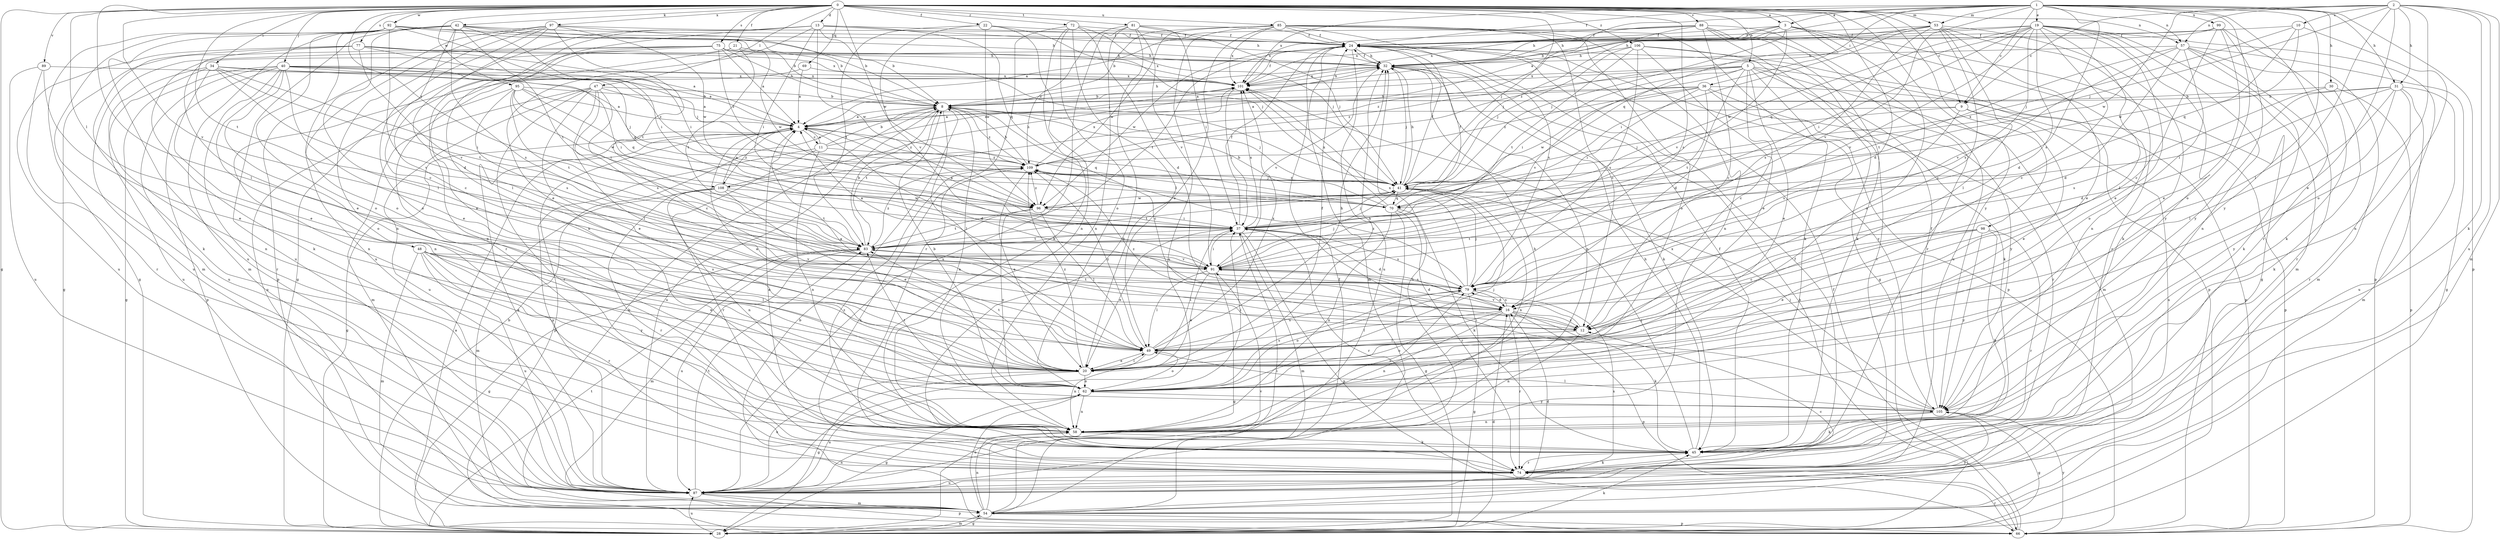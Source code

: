 strict digraph  {
0;
1;
2;
3;
4;
5;
8;
9;
10;
11;
12;
13;
16;
19;
20;
21;
22;
24;
28;
30;
31;
32;
34;
36;
37;
40;
41;
42;
45;
47;
48;
49;
53;
54;
57;
58;
62;
66;
69;
70;
72;
74;
75;
77;
79;
81;
83;
85;
87;
88;
89;
91;
92;
95;
96;
97;
98;
99;
101;
105;
106;
108;
109;
0 -> 3  [label=a];
0 -> 5  [label=b];
0 -> 9  [label=c];
0 -> 13  [label=d];
0 -> 16  [label=d];
0 -> 21  [label=f];
0 -> 22  [label=f];
0 -> 28  [label=g];
0 -> 34  [label=i];
0 -> 40  [label=j];
0 -> 41  [label=j];
0 -> 42  [label=k];
0 -> 47  [label=l];
0 -> 48  [label=l];
0 -> 49  [label=l];
0 -> 53  [label=m];
0 -> 57  [label=n];
0 -> 69  [label=q];
0 -> 70  [label=q];
0 -> 72  [label=r];
0 -> 75  [label=s];
0 -> 77  [label=s];
0 -> 79  [label=s];
0 -> 81  [label=t];
0 -> 83  [label=t];
0 -> 85  [label=u];
0 -> 88  [label=v];
0 -> 89  [label=v];
0 -> 91  [label=v];
0 -> 92  [label=w];
0 -> 95  [label=w];
0 -> 96  [label=w];
0 -> 97  [label=x];
0 -> 98  [label=x];
0 -> 105  [label=y];
0 -> 106  [label=z];
0 -> 108  [label=z];
1 -> 3  [label=a];
1 -> 4  [label=a];
1 -> 8  [label=b];
1 -> 9  [label=c];
1 -> 19  [label=e];
1 -> 24  [label=f];
1 -> 30  [label=h];
1 -> 31  [label=h];
1 -> 36  [label=i];
1 -> 53  [label=m];
1 -> 57  [label=n];
1 -> 62  [label=o];
1 -> 66  [label=p];
1 -> 74  [label=r];
1 -> 79  [label=s];
1 -> 91  [label=v];
1 -> 99  [label=x];
1 -> 101  [label=x];
1 -> 105  [label=y];
2 -> 9  [label=c];
2 -> 10  [label=c];
2 -> 20  [label=e];
2 -> 31  [label=h];
2 -> 41  [label=j];
2 -> 45  [label=k];
2 -> 49  [label=l];
2 -> 54  [label=m];
2 -> 57  [label=n];
2 -> 62  [label=o];
2 -> 87  [label=u];
2 -> 96  [label=w];
3 -> 24  [label=f];
3 -> 28  [label=g];
3 -> 32  [label=h];
3 -> 41  [label=j];
3 -> 58  [label=n];
3 -> 62  [label=o];
3 -> 91  [label=v];
3 -> 101  [label=x];
3 -> 108  [label=z];
4 -> 11  [label=c];
4 -> 16  [label=d];
4 -> 28  [label=g];
4 -> 66  [label=p];
4 -> 70  [label=q];
4 -> 108  [label=z];
4 -> 109  [label=z];
5 -> 4  [label=a];
5 -> 12  [label=c];
5 -> 16  [label=d];
5 -> 20  [label=e];
5 -> 37  [label=i];
5 -> 45  [label=k];
5 -> 54  [label=m];
5 -> 66  [label=p];
5 -> 91  [label=v];
5 -> 101  [label=x];
5 -> 105  [label=y];
5 -> 109  [label=z];
8 -> 4  [label=a];
8 -> 12  [label=c];
8 -> 32  [label=h];
8 -> 41  [label=j];
8 -> 49  [label=l];
8 -> 58  [label=n];
8 -> 83  [label=t];
8 -> 87  [label=u];
8 -> 109  [label=z];
9 -> 4  [label=a];
9 -> 20  [label=e];
9 -> 41  [label=j];
9 -> 79  [label=s];
9 -> 87  [label=u];
10 -> 24  [label=f];
10 -> 41  [label=j];
10 -> 58  [label=n];
10 -> 70  [label=q];
10 -> 96  [label=w];
11 -> 4  [label=a];
11 -> 8  [label=b];
11 -> 58  [label=n];
11 -> 74  [label=r];
11 -> 87  [label=u];
11 -> 101  [label=x];
11 -> 109  [label=z];
12 -> 49  [label=l];
12 -> 58  [label=n];
12 -> 91  [label=v];
12 -> 109  [label=z];
13 -> 8  [label=b];
13 -> 20  [label=e];
13 -> 24  [label=f];
13 -> 28  [label=g];
13 -> 32  [label=h];
13 -> 37  [label=i];
13 -> 58  [label=n];
13 -> 70  [label=q];
13 -> 74  [label=r];
13 -> 96  [label=w];
16 -> 12  [label=c];
16 -> 45  [label=k];
16 -> 49  [label=l];
16 -> 58  [label=n];
16 -> 62  [label=o];
16 -> 66  [label=p];
16 -> 74  [label=r];
16 -> 79  [label=s];
16 -> 83  [label=t];
19 -> 12  [label=c];
19 -> 16  [label=d];
19 -> 20  [label=e];
19 -> 24  [label=f];
19 -> 32  [label=h];
19 -> 37  [label=i];
19 -> 49  [label=l];
19 -> 54  [label=m];
19 -> 58  [label=n];
19 -> 66  [label=p];
19 -> 70  [label=q];
19 -> 79  [label=s];
19 -> 91  [label=v];
19 -> 96  [label=w];
19 -> 105  [label=y];
20 -> 4  [label=a];
20 -> 24  [label=f];
20 -> 28  [label=g];
20 -> 32  [label=h];
20 -> 37  [label=i];
20 -> 49  [label=l];
20 -> 62  [label=o];
20 -> 83  [label=t];
20 -> 87  [label=u];
20 -> 109  [label=z];
21 -> 20  [label=e];
21 -> 32  [label=h];
21 -> 58  [label=n];
21 -> 83  [label=t];
21 -> 96  [label=w];
22 -> 24  [label=f];
22 -> 41  [label=j];
22 -> 58  [label=n];
22 -> 83  [label=t];
22 -> 91  [label=v];
22 -> 96  [label=w];
24 -> 32  [label=h];
24 -> 54  [label=m];
24 -> 66  [label=p];
24 -> 83  [label=t];
24 -> 87  [label=u];
24 -> 96  [label=w];
28 -> 8  [label=b];
28 -> 16  [label=d];
28 -> 45  [label=k];
28 -> 54  [label=m];
28 -> 83  [label=t];
28 -> 87  [label=u];
30 -> 8  [label=b];
30 -> 45  [label=k];
30 -> 66  [label=p];
30 -> 79  [label=s];
31 -> 8  [label=b];
31 -> 16  [label=d];
31 -> 37  [label=i];
31 -> 49  [label=l];
31 -> 54  [label=m];
31 -> 74  [label=r];
31 -> 87  [label=u];
31 -> 105  [label=y];
32 -> 24  [label=f];
32 -> 41  [label=j];
32 -> 45  [label=k];
32 -> 58  [label=n];
32 -> 91  [label=v];
32 -> 101  [label=x];
34 -> 20  [label=e];
34 -> 37  [label=i];
34 -> 41  [label=j];
34 -> 58  [label=n];
34 -> 83  [label=t];
34 -> 87  [label=u];
34 -> 91  [label=v];
34 -> 101  [label=x];
36 -> 4  [label=a];
36 -> 8  [label=b];
36 -> 37  [label=i];
36 -> 66  [label=p];
36 -> 74  [label=r];
36 -> 83  [label=t];
36 -> 96  [label=w];
36 -> 105  [label=y];
36 -> 109  [label=z];
37 -> 4  [label=a];
37 -> 16  [label=d];
37 -> 20  [label=e];
37 -> 24  [label=f];
37 -> 41  [label=j];
37 -> 54  [label=m];
37 -> 66  [label=p];
37 -> 74  [label=r];
37 -> 79  [label=s];
37 -> 83  [label=t];
37 -> 101  [label=x];
40 -> 4  [label=a];
40 -> 20  [label=e];
40 -> 28  [label=g];
40 -> 37  [label=i];
40 -> 58  [label=n];
40 -> 62  [label=o];
40 -> 66  [label=p];
40 -> 70  [label=q];
40 -> 74  [label=r];
40 -> 87  [label=u];
40 -> 101  [label=x];
40 -> 109  [label=z];
41 -> 24  [label=f];
41 -> 32  [label=h];
41 -> 58  [label=n];
41 -> 70  [label=q];
41 -> 83  [label=t];
41 -> 96  [label=w];
41 -> 109  [label=z];
42 -> 8  [label=b];
42 -> 12  [label=c];
42 -> 24  [label=f];
42 -> 32  [label=h];
42 -> 37  [label=i];
42 -> 49  [label=l];
42 -> 54  [label=m];
42 -> 62  [label=o];
42 -> 79  [label=s];
42 -> 83  [label=t];
42 -> 87  [label=u];
45 -> 4  [label=a];
45 -> 24  [label=f];
45 -> 32  [label=h];
45 -> 41  [label=j];
45 -> 74  [label=r];
45 -> 109  [label=z];
47 -> 4  [label=a];
47 -> 8  [label=b];
47 -> 12  [label=c];
47 -> 20  [label=e];
47 -> 49  [label=l];
47 -> 54  [label=m];
47 -> 74  [label=r];
47 -> 79  [label=s];
47 -> 87  [label=u];
48 -> 20  [label=e];
48 -> 49  [label=l];
48 -> 54  [label=m];
48 -> 74  [label=r];
48 -> 79  [label=s];
48 -> 87  [label=u];
48 -> 91  [label=v];
48 -> 105  [label=y];
49 -> 4  [label=a];
49 -> 20  [label=e];
49 -> 32  [label=h];
49 -> 58  [label=n];
49 -> 62  [label=o];
49 -> 79  [label=s];
49 -> 101  [label=x];
49 -> 109  [label=z];
53 -> 12  [label=c];
53 -> 20  [label=e];
53 -> 24  [label=f];
53 -> 37  [label=i];
53 -> 45  [label=k];
53 -> 49  [label=l];
53 -> 74  [label=r];
53 -> 79  [label=s];
53 -> 101  [label=x];
53 -> 109  [label=z];
54 -> 8  [label=b];
54 -> 24  [label=f];
54 -> 28  [label=g];
54 -> 37  [label=i];
54 -> 58  [label=n];
54 -> 62  [label=o];
54 -> 66  [label=p];
54 -> 91  [label=v];
54 -> 105  [label=y];
57 -> 16  [label=d];
57 -> 28  [label=g];
57 -> 32  [label=h];
57 -> 45  [label=k];
57 -> 54  [label=m];
57 -> 62  [label=o];
57 -> 74  [label=r];
57 -> 83  [label=t];
57 -> 91  [label=v];
58 -> 32  [label=h];
58 -> 45  [label=k];
58 -> 79  [label=s];
62 -> 8  [label=b];
62 -> 28  [label=g];
62 -> 37  [label=i];
62 -> 41  [label=j];
62 -> 58  [label=n];
62 -> 79  [label=s];
62 -> 83  [label=t];
62 -> 87  [label=u];
62 -> 105  [label=y];
66 -> 4  [label=a];
66 -> 8  [label=b];
66 -> 24  [label=f];
66 -> 32  [label=h];
66 -> 74  [label=r];
66 -> 105  [label=y];
69 -> 4  [label=a];
69 -> 58  [label=n];
69 -> 101  [label=x];
70 -> 8  [label=b];
70 -> 24  [label=f];
70 -> 28  [label=g];
70 -> 45  [label=k];
70 -> 58  [label=n];
70 -> 74  [label=r];
70 -> 101  [label=x];
72 -> 16  [label=d];
72 -> 24  [label=f];
72 -> 41  [label=j];
72 -> 45  [label=k];
72 -> 49  [label=l];
72 -> 62  [label=o];
72 -> 74  [label=r];
74 -> 24  [label=f];
74 -> 45  [label=k];
74 -> 87  [label=u];
74 -> 109  [label=z];
75 -> 4  [label=a];
75 -> 8  [label=b];
75 -> 12  [label=c];
75 -> 28  [label=g];
75 -> 32  [label=h];
75 -> 45  [label=k];
75 -> 87  [label=u];
75 -> 101  [label=x];
75 -> 109  [label=z];
77 -> 4  [label=a];
77 -> 20  [label=e];
77 -> 32  [label=h];
77 -> 41  [label=j];
77 -> 45  [label=k];
77 -> 87  [label=u];
77 -> 91  [label=v];
77 -> 101  [label=x];
79 -> 16  [label=d];
79 -> 28  [label=g];
79 -> 41  [label=j];
79 -> 62  [label=o];
79 -> 101  [label=x];
79 -> 109  [label=z];
81 -> 24  [label=f];
81 -> 37  [label=i];
81 -> 41  [label=j];
81 -> 45  [label=k];
81 -> 58  [label=n];
81 -> 87  [label=u];
81 -> 91  [label=v];
81 -> 109  [label=z];
83 -> 8  [label=b];
83 -> 28  [label=g];
83 -> 54  [label=m];
83 -> 87  [label=u];
83 -> 91  [label=v];
83 -> 109  [label=z];
85 -> 8  [label=b];
85 -> 12  [label=c];
85 -> 20  [label=e];
85 -> 24  [label=f];
85 -> 45  [label=k];
85 -> 58  [label=n];
85 -> 62  [label=o];
85 -> 79  [label=s];
85 -> 87  [label=u];
85 -> 96  [label=w];
85 -> 101  [label=x];
87 -> 4  [label=a];
87 -> 12  [label=c];
87 -> 16  [label=d];
87 -> 32  [label=h];
87 -> 54  [label=m];
87 -> 58  [label=n];
87 -> 66  [label=p];
87 -> 79  [label=s];
87 -> 83  [label=t];
88 -> 4  [label=a];
88 -> 12  [label=c];
88 -> 24  [label=f];
88 -> 28  [label=g];
88 -> 41  [label=j];
88 -> 45  [label=k];
88 -> 74  [label=r];
88 -> 87  [label=u];
88 -> 101  [label=x];
89 -> 20  [label=e];
89 -> 74  [label=r];
89 -> 87  [label=u];
89 -> 101  [label=x];
91 -> 4  [label=a];
91 -> 16  [label=d];
91 -> 20  [label=e];
91 -> 28  [label=g];
91 -> 37  [label=i];
91 -> 41  [label=j];
91 -> 49  [label=l];
91 -> 79  [label=s];
92 -> 8  [label=b];
92 -> 16  [label=d];
92 -> 24  [label=f];
92 -> 28  [label=g];
92 -> 37  [label=i];
92 -> 41  [label=j];
92 -> 54  [label=m];
92 -> 62  [label=o];
92 -> 87  [label=u];
95 -> 4  [label=a];
95 -> 8  [label=b];
95 -> 37  [label=i];
95 -> 70  [label=q];
95 -> 79  [label=s];
95 -> 83  [label=t];
95 -> 87  [label=u];
95 -> 96  [label=w];
96 -> 37  [label=i];
96 -> 49  [label=l];
96 -> 62  [label=o];
96 -> 83  [label=t];
96 -> 109  [label=z];
97 -> 8  [label=b];
97 -> 24  [label=f];
97 -> 49  [label=l];
97 -> 58  [label=n];
97 -> 62  [label=o];
97 -> 66  [label=p];
97 -> 83  [label=t];
97 -> 87  [label=u];
97 -> 96  [label=w];
98 -> 12  [label=c];
98 -> 20  [label=e];
98 -> 45  [label=k];
98 -> 74  [label=r];
98 -> 83  [label=t];
98 -> 105  [label=y];
99 -> 12  [label=c];
99 -> 20  [label=e];
99 -> 24  [label=f];
99 -> 32  [label=h];
99 -> 45  [label=k];
99 -> 105  [label=y];
101 -> 8  [label=b];
101 -> 24  [label=f];
101 -> 32  [label=h];
101 -> 37  [label=i];
105 -> 24  [label=f];
105 -> 28  [label=g];
105 -> 37  [label=i];
105 -> 41  [label=j];
105 -> 45  [label=k];
105 -> 49  [label=l];
105 -> 58  [label=n];
105 -> 101  [label=x];
106 -> 20  [label=e];
106 -> 32  [label=h];
106 -> 41  [label=j];
106 -> 66  [label=p];
106 -> 74  [label=r];
106 -> 79  [label=s];
106 -> 83  [label=t];
108 -> 4  [label=a];
108 -> 20  [label=e];
108 -> 32  [label=h];
108 -> 54  [label=m];
108 -> 58  [label=n];
108 -> 74  [label=r];
108 -> 83  [label=t];
108 -> 96  [label=w];
109 -> 8  [label=b];
109 -> 20  [label=e];
109 -> 41  [label=j];
109 -> 101  [label=x];
}
